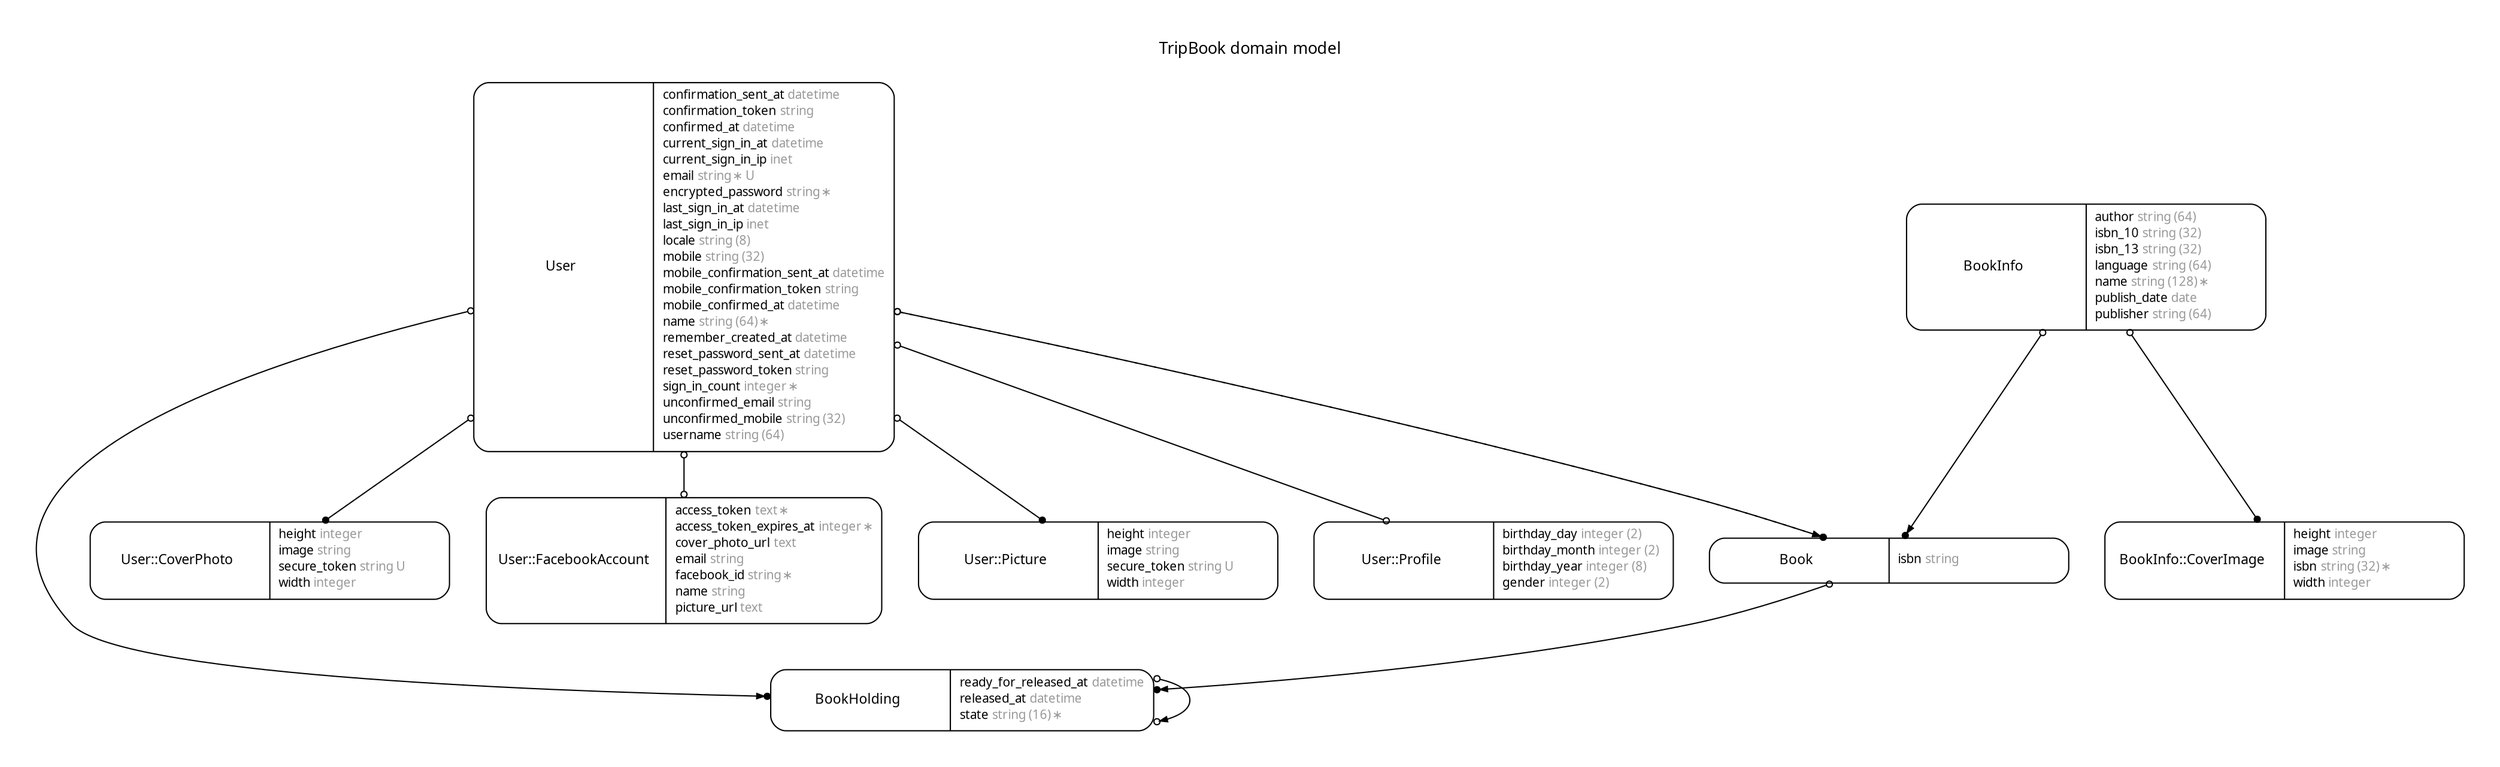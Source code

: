 digraph TripBook {
rankdir = "LR";
ranksep = "0.5";
nodesep = "0.4";
pad = "0.4,0.4";
margin = "0,0";
concentrate = "true";
labelloc = "t";
fontsize = "13";
fontname = "Arial BoldMT";
node[ shape  =  "Mrecord" , fontsize  =  "10" , fontname  =  "ArialMT" , margin  =  "0.07,0.05" , penwidth  =  "1.0"];
edge[ fontname  =  "ArialMT" , fontsize  =  "7" , dir  =  "both" , arrowsize  =  "0.9" , penwidth  =  "1.0" , labelangle  =  "32" , labeldistance  =  "1.8"];
rankdir = "TB";
label = "TripBook domain model\n\n";
m_Book [label = <<table border="0" align="center" cellspacing="0.5" cellpadding="0" width="134">
  <tr><td align="center" valign="bottom" width="130"><font face="Arial BoldMT" point-size="11">Book</font></td></tr>
</table>
|
<table border="0" align="left" cellspacing="2" cellpadding="0" width="134">
  <tr><td align="left" width="130" port="isbn">isbn <font face="Arial ItalicMT" color="grey60">string</font></td></tr>
</table>
>];
m_BookHolding [label = <<table border="0" align="center" cellspacing="0.5" cellpadding="0" width="134">
  <tr><td align="center" valign="bottom" width="130"><font face="Arial BoldMT" point-size="11">BookHolding</font></td></tr>
</table>
|
<table border="0" align="left" cellspacing="2" cellpadding="0" width="134">
  <tr><td align="left" width="130" port="ready_for_released_at">ready_for_released_at <font face="Arial ItalicMT" color="grey60">datetime</font></td></tr>
  <tr><td align="left" width="130" port="released_at">released_at <font face="Arial ItalicMT" color="grey60">datetime</font></td></tr>
  <tr><td align="left" width="130" port="state">state <font face="Arial ItalicMT" color="grey60">string (16) ∗</font></td></tr>
</table>
>];
m_BookInfo [label = <<table border="0" align="center" cellspacing="0.5" cellpadding="0" width="134">
  <tr><td align="center" valign="bottom" width="130"><font face="Arial BoldMT" point-size="11">BookInfo</font></td></tr>
</table>
|
<table border="0" align="left" cellspacing="2" cellpadding="0" width="134">
  <tr><td align="left" width="130" port="author">author <font face="Arial ItalicMT" color="grey60">string (64)</font></td></tr>
  <tr><td align="left" width="130" port="isbn_10">isbn_10 <font face="Arial ItalicMT" color="grey60">string (32)</font></td></tr>
  <tr><td align="left" width="130" port="isbn_13">isbn_13 <font face="Arial ItalicMT" color="grey60">string (32)</font></td></tr>
  <tr><td align="left" width="130" port="language">language <font face="Arial ItalicMT" color="grey60">string (64)</font></td></tr>
  <tr><td align="left" width="130" port="name">name <font face="Arial ItalicMT" color="grey60">string (128) ∗</font></td></tr>
  <tr><td align="left" width="130" port="publish_date">publish_date <font face="Arial ItalicMT" color="grey60">date</font></td></tr>
  <tr><td align="left" width="130" port="publisher">publisher <font face="Arial ItalicMT" color="grey60">string (64)</font></td></tr>
</table>
>];
"m_BookInfo::CoverImage" [label = <<table border="0" align="center" cellspacing="0.5" cellpadding="0" width="134">
  <tr><td align="center" valign="bottom" width="130"><font face="Arial BoldMT" point-size="11">BookInfo::CoverImage</font></td></tr>
</table>
|
<table border="0" align="left" cellspacing="2" cellpadding="0" width="134">
  <tr><td align="left" width="130" port="height">height <font face="Arial ItalicMT" color="grey60">integer</font></td></tr>
  <tr><td align="left" width="130" port="image">image <font face="Arial ItalicMT" color="grey60">string</font></td></tr>
  <tr><td align="left" width="130" port="isbn">isbn <font face="Arial ItalicMT" color="grey60">string (32) ∗</font></td></tr>
  <tr><td align="left" width="130" port="width">width <font face="Arial ItalicMT" color="grey60">integer</font></td></tr>
</table>
>];
m_User [label = <<table border="0" align="center" cellspacing="0.5" cellpadding="0" width="134">
  <tr><td align="center" valign="bottom" width="130"><font face="Arial BoldMT" point-size="11">User</font></td></tr>
</table>
|
<table border="0" align="left" cellspacing="2" cellpadding="0" width="134">
  <tr><td align="left" width="130" port="confirmation_sent_at">confirmation_sent_at <font face="Arial ItalicMT" color="grey60">datetime</font></td></tr>
  <tr><td align="left" width="130" port="confirmation_token">confirmation_token <font face="Arial ItalicMT" color="grey60">string</font></td></tr>
  <tr><td align="left" width="130" port="confirmed_at">confirmed_at <font face="Arial ItalicMT" color="grey60">datetime</font></td></tr>
  <tr><td align="left" width="130" port="current_sign_in_at">current_sign_in_at <font face="Arial ItalicMT" color="grey60">datetime</font></td></tr>
  <tr><td align="left" width="130" port="current_sign_in_ip">current_sign_in_ip <font face="Arial ItalicMT" color="grey60">inet</font></td></tr>
  <tr><td align="left" width="130" port="email">email <font face="Arial ItalicMT" color="grey60">string ∗ U</font></td></tr>
  <tr><td align="left" width="130" port="encrypted_password">encrypted_password <font face="Arial ItalicMT" color="grey60">string ∗</font></td></tr>
  <tr><td align="left" width="130" port="last_sign_in_at">last_sign_in_at <font face="Arial ItalicMT" color="grey60">datetime</font></td></tr>
  <tr><td align="left" width="130" port="last_sign_in_ip">last_sign_in_ip <font face="Arial ItalicMT" color="grey60">inet</font></td></tr>
  <tr><td align="left" width="130" port="locale">locale <font face="Arial ItalicMT" color="grey60">string (8)</font></td></tr>
  <tr><td align="left" width="130" port="mobile">mobile <font face="Arial ItalicMT" color="grey60">string (32)</font></td></tr>
  <tr><td align="left" width="130" port="mobile_confirmation_sent_at">mobile_confirmation_sent_at <font face="Arial ItalicMT" color="grey60">datetime</font></td></tr>
  <tr><td align="left" width="130" port="mobile_confirmation_token">mobile_confirmation_token <font face="Arial ItalicMT" color="grey60">string</font></td></tr>
  <tr><td align="left" width="130" port="mobile_confirmed_at">mobile_confirmed_at <font face="Arial ItalicMT" color="grey60">datetime</font></td></tr>
  <tr><td align="left" width="130" port="name">name <font face="Arial ItalicMT" color="grey60">string (64) ∗</font></td></tr>
  <tr><td align="left" width="130" port="remember_created_at">remember_created_at <font face="Arial ItalicMT" color="grey60">datetime</font></td></tr>
  <tr><td align="left" width="130" port="reset_password_sent_at">reset_password_sent_at <font face="Arial ItalicMT" color="grey60">datetime</font></td></tr>
  <tr><td align="left" width="130" port="reset_password_token">reset_password_token <font face="Arial ItalicMT" color="grey60">string</font></td></tr>
  <tr><td align="left" width="130" port="sign_in_count">sign_in_count <font face="Arial ItalicMT" color="grey60">integer ∗</font></td></tr>
  <tr><td align="left" width="130" port="unconfirmed_email">unconfirmed_email <font face="Arial ItalicMT" color="grey60">string</font></td></tr>
  <tr><td align="left" width="130" port="unconfirmed_mobile">unconfirmed_mobile <font face="Arial ItalicMT" color="grey60">string (32)</font></td></tr>
  <tr><td align="left" width="130" port="username">username <font face="Arial ItalicMT" color="grey60">string (64)</font></td></tr>
</table>
>];
"m_User::CoverPhoto" [label = <<table border="0" align="center" cellspacing="0.5" cellpadding="0" width="134">
  <tr><td align="center" valign="bottom" width="130"><font face="Arial BoldMT" point-size="11">User::CoverPhoto</font></td></tr>
</table>
|
<table border="0" align="left" cellspacing="2" cellpadding="0" width="134">
  <tr><td align="left" width="130" port="height">height <font face="Arial ItalicMT" color="grey60">integer</font></td></tr>
  <tr><td align="left" width="130" port="image">image <font face="Arial ItalicMT" color="grey60">string</font></td></tr>
  <tr><td align="left" width="130" port="secure_token">secure_token <font face="Arial ItalicMT" color="grey60">string U</font></td></tr>
  <tr><td align="left" width="130" port="width">width <font face="Arial ItalicMT" color="grey60">integer</font></td></tr>
</table>
>];
"m_User::FacebookAccount" [label = <<table border="0" align="center" cellspacing="0.5" cellpadding="0" width="134">
  <tr><td align="center" valign="bottom" width="130"><font face="Arial BoldMT" point-size="11">User::FacebookAccount</font></td></tr>
</table>
|
<table border="0" align="left" cellspacing="2" cellpadding="0" width="134">
  <tr><td align="left" width="130" port="access_token">access_token <font face="Arial ItalicMT" color="grey60">text ∗</font></td></tr>
  <tr><td align="left" width="130" port="access_token_expires_at">access_token_expires_at <font face="Arial ItalicMT" color="grey60">integer ∗</font></td></tr>
  <tr><td align="left" width="130" port="cover_photo_url">cover_photo_url <font face="Arial ItalicMT" color="grey60">text</font></td></tr>
  <tr><td align="left" width="130" port="email">email <font face="Arial ItalicMT" color="grey60">string</font></td></tr>
  <tr><td align="left" width="130" port="facebook_id">facebook_id <font face="Arial ItalicMT" color="grey60">string ∗</font></td></tr>
  <tr><td align="left" width="130" port="name">name <font face="Arial ItalicMT" color="grey60">string</font></td></tr>
  <tr><td align="left" width="130" port="picture_url">picture_url <font face="Arial ItalicMT" color="grey60">text</font></td></tr>
</table>
>];
"m_User::Picture" [label = <<table border="0" align="center" cellspacing="0.5" cellpadding="0" width="134">
  <tr><td align="center" valign="bottom" width="130"><font face="Arial BoldMT" point-size="11">User::Picture</font></td></tr>
</table>
|
<table border="0" align="left" cellspacing="2" cellpadding="0" width="134">
  <tr><td align="left" width="130" port="height">height <font face="Arial ItalicMT" color="grey60">integer</font></td></tr>
  <tr><td align="left" width="130" port="image">image <font face="Arial ItalicMT" color="grey60">string</font></td></tr>
  <tr><td align="left" width="130" port="secure_token">secure_token <font face="Arial ItalicMT" color="grey60">string U</font></td></tr>
  <tr><td align="left" width="130" port="width">width <font face="Arial ItalicMT" color="grey60">integer</font></td></tr>
</table>
>];
"m_User::Profile" [label = <<table border="0" align="center" cellspacing="0.5" cellpadding="0" width="134">
  <tr><td align="center" valign="bottom" width="130"><font face="Arial BoldMT" point-size="11">User::Profile</font></td></tr>
</table>
|
<table border="0" align="left" cellspacing="2" cellpadding="0" width="134">
  <tr><td align="left" width="130" port="birthday_day">birthday_day <font face="Arial ItalicMT" color="grey60">integer (2)</font></td></tr>
  <tr><td align="left" width="130" port="birthday_month">birthday_month <font face="Arial ItalicMT" color="grey60">integer (2)</font></td></tr>
  <tr><td align="left" width="130" port="birthday_year">birthday_year <font face="Arial ItalicMT" color="grey60">integer (8)</font></td></tr>
  <tr><td align="left" width="130" port="gender">gender <font face="Arial ItalicMT" color="grey60">integer (2)</font></td></tr>
</table>
>];
  m_BookInfo -> "m_BookInfo::CoverImage" [arrowsize = "0.6", arrowhead = "dot", arrowtail = "odot", weight = "2"];
  m_BookInfo -> m_Book [arrowsize = "0.6", arrowhead = "dotnormal", arrowtail = "odot", weight = "2"];
  m_User -> "m_User::Profile" [arrowsize = "0.6", arrowhead = "odot", arrowtail = "odot", weight = "2"];
  m_User -> "m_User::Picture" [arrowsize = "0.6", arrowhead = "dot", arrowtail = "odot", weight = "2"];
  m_User -> "m_User::CoverPhoto" [arrowsize = "0.6", arrowhead = "dot", arrowtail = "odot", weight = "2"];
  m_User -> m_Book [arrowsize = "0.6", arrowhead = "dotnormal", arrowtail = "odot", weight = "2"];
  m_User -> m_BookHolding [arrowsize = "0.6", arrowhead = "dotnormal", arrowtail = "odot", weight = "3"];
  m_User -> m_Book [style = "dotted", arrowsize = "0.6", arrowhead = "odotnormal", arrowtail = "odot", weight = "2", constraint = "false"];
  m_User -> m_Book [style = "dotted", arrowsize = "0.6", arrowhead = "odotnormal", arrowtail = "odot", weight = "1", constraint = "false"];
  m_User -> "m_User::FacebookAccount" [arrowsize = "0.6", arrowhead = "odot", arrowtail = "odot", weight = "2"];
  m_Book -> m_BookHolding [arrowsize = "0.6", arrowhead = "dotnormal", arrowtail = "odot", weight = "3"];
  m_Book -> m_User [style = "dotted", arrowsize = "0.6", arrowhead = "odot", arrowtail = "odot", weight = "1", constraint = "false"];
  m_BookHolding -> m_BookHolding [arrowsize = "0.6", arrowhead = "odotnormal", arrowtail = "odot", weight = "1"];
}
